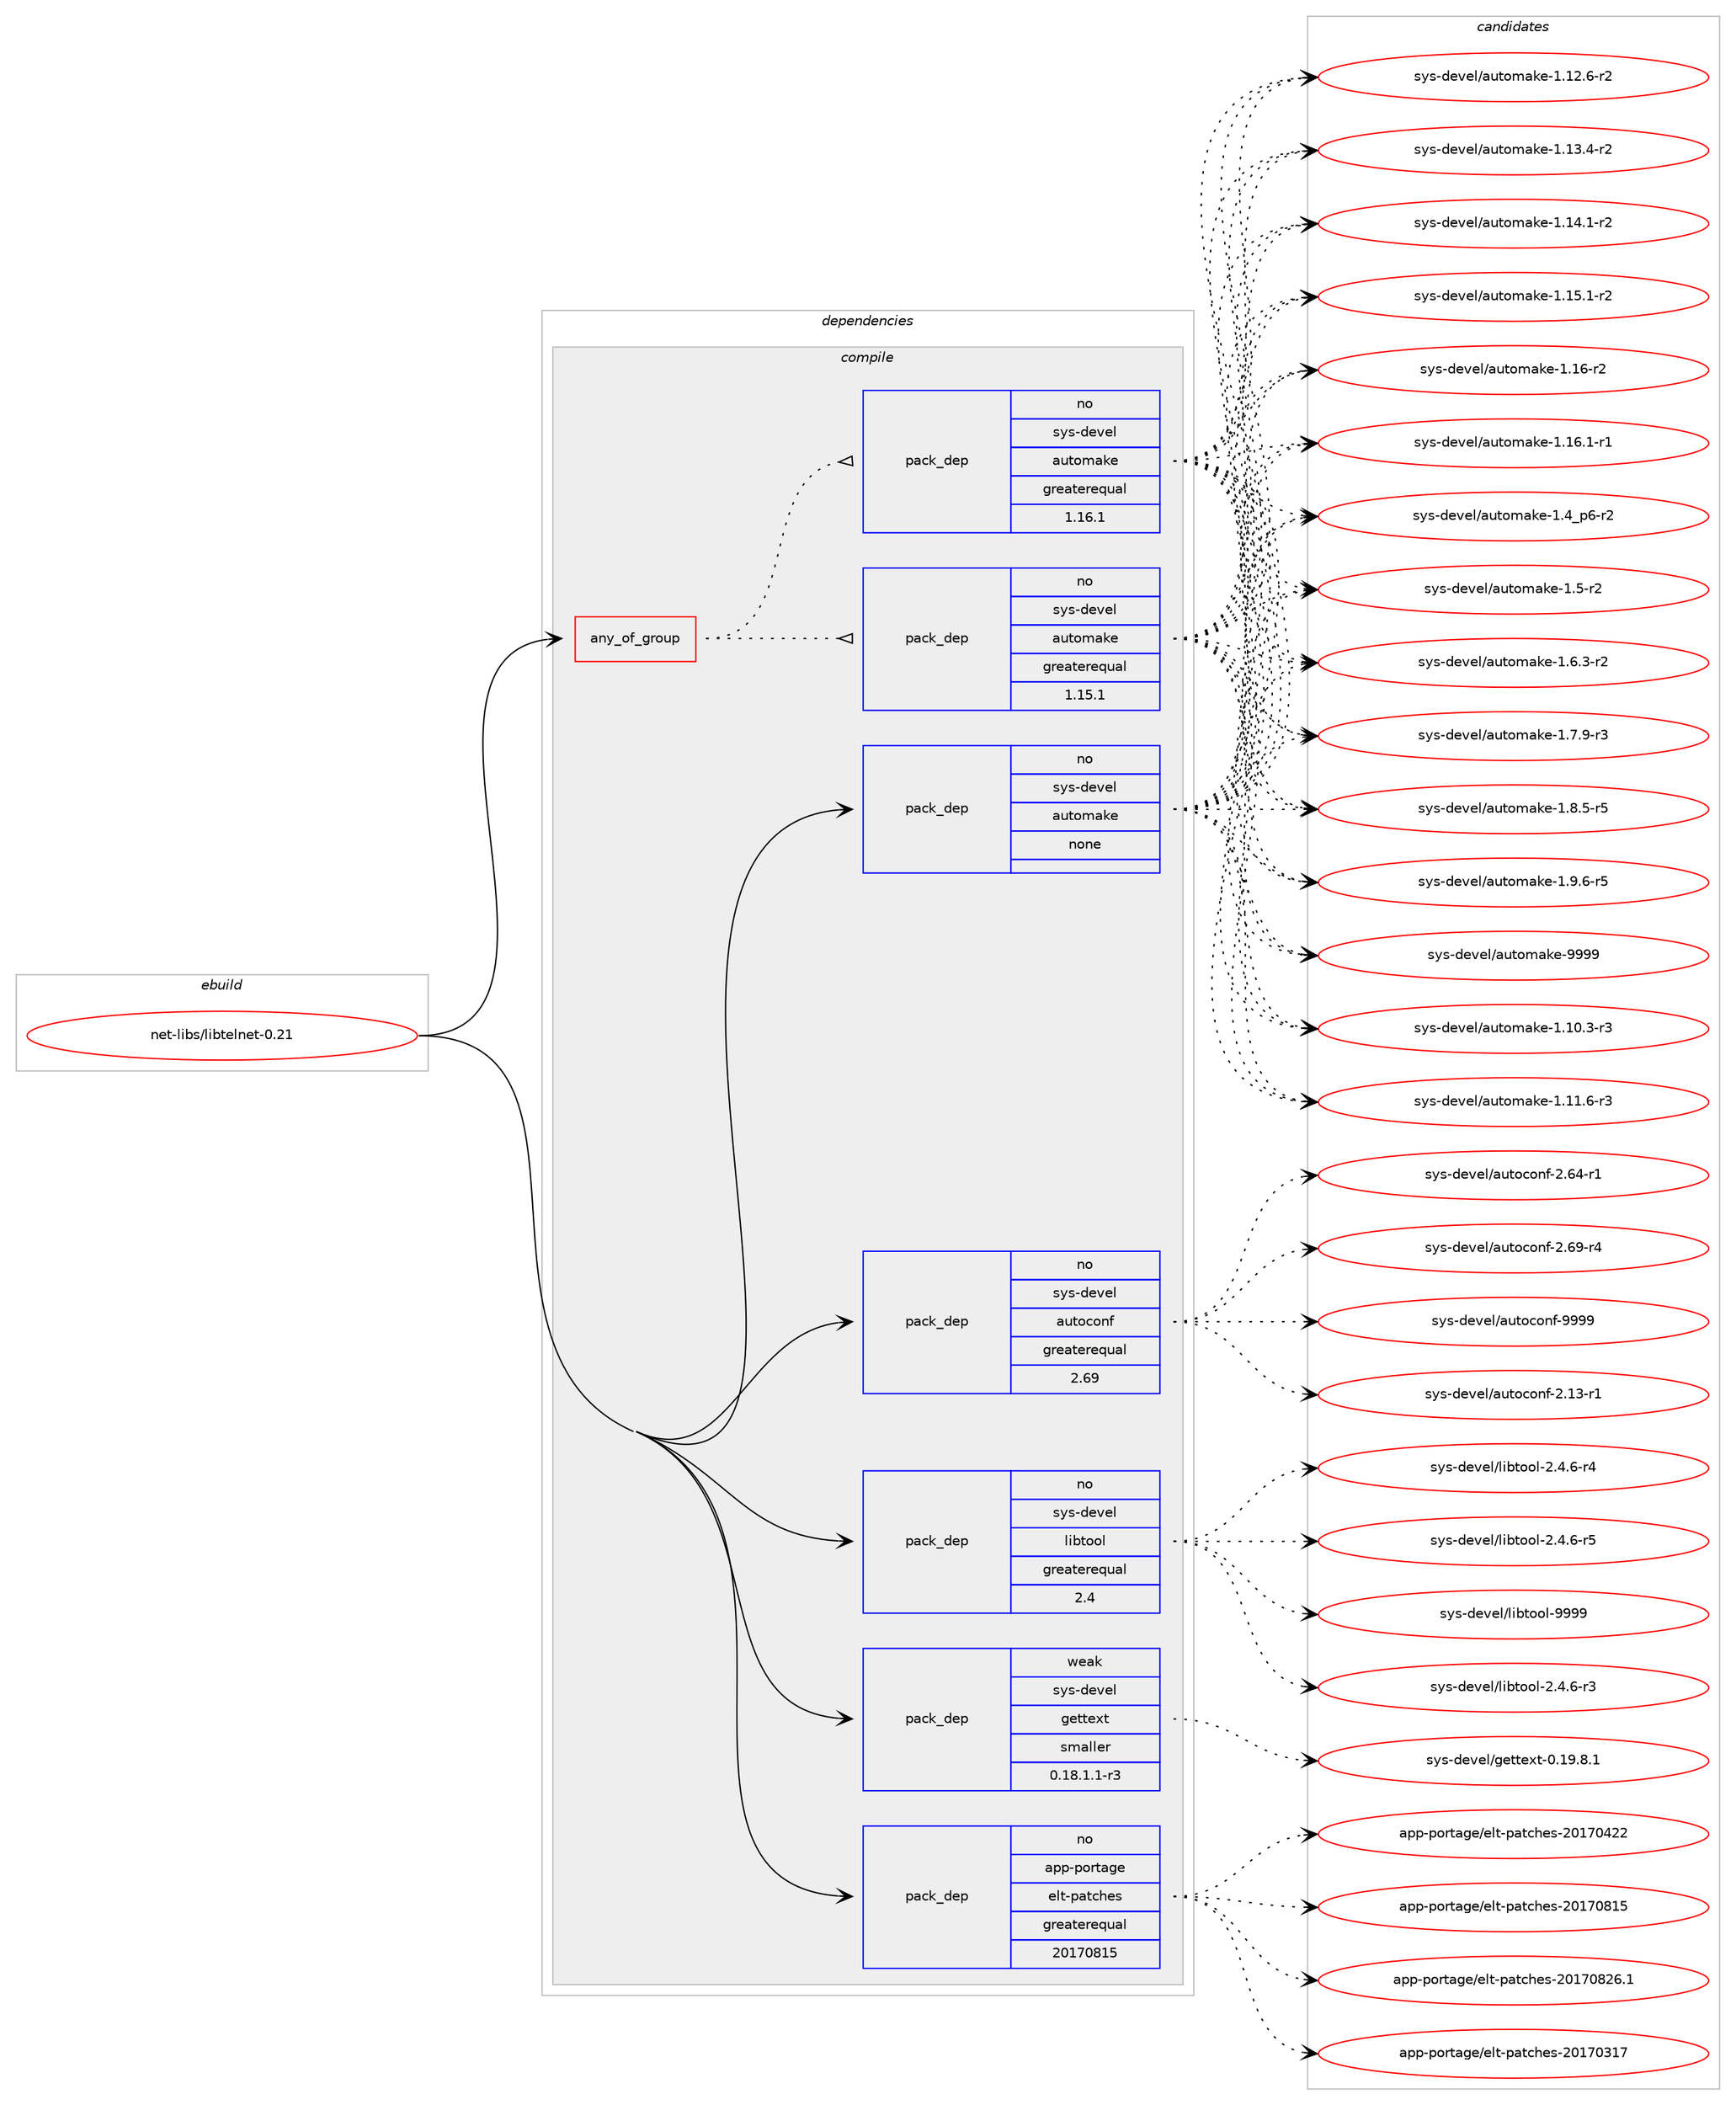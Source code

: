 digraph prolog {

# *************
# Graph options
# *************

newrank=true;
concentrate=true;
compound=true;
graph [rankdir=LR,fontname=Helvetica,fontsize=10,ranksep=1.5];#, ranksep=2.5, nodesep=0.2];
edge  [arrowhead=vee];
node  [fontname=Helvetica,fontsize=10];

# **********
# The ebuild
# **********

subgraph cluster_leftcol {
color=gray;
rank=same;
label=<<i>ebuild</i>>;
id [label="net-libs/libtelnet-0.21", color=red, width=4, href="../net-libs/libtelnet-0.21.svg"];
}

# ****************
# The dependencies
# ****************

subgraph cluster_midcol {
color=gray;
label=<<i>dependencies</i>>;
subgraph cluster_compile {
fillcolor="#eeeeee";
style=filled;
label=<<i>compile</i>>;
subgraph any26173 {
dependency1660655 [label=<<TABLE BORDER="0" CELLBORDER="1" CELLSPACING="0" CELLPADDING="4"><TR><TD CELLPADDING="10">any_of_group</TD></TR></TABLE>>, shape=none, color=red];subgraph pack1187287 {
dependency1660656 [label=<<TABLE BORDER="0" CELLBORDER="1" CELLSPACING="0" CELLPADDING="4" WIDTH="220"><TR><TD ROWSPAN="6" CELLPADDING="30">pack_dep</TD></TR><TR><TD WIDTH="110">no</TD></TR><TR><TD>sys-devel</TD></TR><TR><TD>automake</TD></TR><TR><TD>greaterequal</TD></TR><TR><TD>1.16.1</TD></TR></TABLE>>, shape=none, color=blue];
}
dependency1660655:e -> dependency1660656:w [weight=20,style="dotted",arrowhead="oinv"];
subgraph pack1187288 {
dependency1660657 [label=<<TABLE BORDER="0" CELLBORDER="1" CELLSPACING="0" CELLPADDING="4" WIDTH="220"><TR><TD ROWSPAN="6" CELLPADDING="30">pack_dep</TD></TR><TR><TD WIDTH="110">no</TD></TR><TR><TD>sys-devel</TD></TR><TR><TD>automake</TD></TR><TR><TD>greaterequal</TD></TR><TR><TD>1.15.1</TD></TR></TABLE>>, shape=none, color=blue];
}
dependency1660655:e -> dependency1660657:w [weight=20,style="dotted",arrowhead="oinv"];
}
id:e -> dependency1660655:w [weight=20,style="solid",arrowhead="vee"];
subgraph pack1187289 {
dependency1660658 [label=<<TABLE BORDER="0" CELLBORDER="1" CELLSPACING="0" CELLPADDING="4" WIDTH="220"><TR><TD ROWSPAN="6" CELLPADDING="30">pack_dep</TD></TR><TR><TD WIDTH="110">no</TD></TR><TR><TD>app-portage</TD></TR><TR><TD>elt-patches</TD></TR><TR><TD>greaterequal</TD></TR><TR><TD>20170815</TD></TR></TABLE>>, shape=none, color=blue];
}
id:e -> dependency1660658:w [weight=20,style="solid",arrowhead="vee"];
subgraph pack1187290 {
dependency1660659 [label=<<TABLE BORDER="0" CELLBORDER="1" CELLSPACING="0" CELLPADDING="4" WIDTH="220"><TR><TD ROWSPAN="6" CELLPADDING="30">pack_dep</TD></TR><TR><TD WIDTH="110">no</TD></TR><TR><TD>sys-devel</TD></TR><TR><TD>autoconf</TD></TR><TR><TD>greaterequal</TD></TR><TR><TD>2.69</TD></TR></TABLE>>, shape=none, color=blue];
}
id:e -> dependency1660659:w [weight=20,style="solid",arrowhead="vee"];
subgraph pack1187291 {
dependency1660660 [label=<<TABLE BORDER="0" CELLBORDER="1" CELLSPACING="0" CELLPADDING="4" WIDTH="220"><TR><TD ROWSPAN="6" CELLPADDING="30">pack_dep</TD></TR><TR><TD WIDTH="110">no</TD></TR><TR><TD>sys-devel</TD></TR><TR><TD>automake</TD></TR><TR><TD>none</TD></TR><TR><TD></TD></TR></TABLE>>, shape=none, color=blue];
}
id:e -> dependency1660660:w [weight=20,style="solid",arrowhead="vee"];
subgraph pack1187292 {
dependency1660661 [label=<<TABLE BORDER="0" CELLBORDER="1" CELLSPACING="0" CELLPADDING="4" WIDTH="220"><TR><TD ROWSPAN="6" CELLPADDING="30">pack_dep</TD></TR><TR><TD WIDTH="110">no</TD></TR><TR><TD>sys-devel</TD></TR><TR><TD>libtool</TD></TR><TR><TD>greaterequal</TD></TR><TR><TD>2.4</TD></TR></TABLE>>, shape=none, color=blue];
}
id:e -> dependency1660661:w [weight=20,style="solid",arrowhead="vee"];
subgraph pack1187293 {
dependency1660662 [label=<<TABLE BORDER="0" CELLBORDER="1" CELLSPACING="0" CELLPADDING="4" WIDTH="220"><TR><TD ROWSPAN="6" CELLPADDING="30">pack_dep</TD></TR><TR><TD WIDTH="110">weak</TD></TR><TR><TD>sys-devel</TD></TR><TR><TD>gettext</TD></TR><TR><TD>smaller</TD></TR><TR><TD>0.18.1.1-r3</TD></TR></TABLE>>, shape=none, color=blue];
}
id:e -> dependency1660662:w [weight=20,style="solid",arrowhead="vee"];
}
subgraph cluster_compileandrun {
fillcolor="#eeeeee";
style=filled;
label=<<i>compile and run</i>>;
}
subgraph cluster_run {
fillcolor="#eeeeee";
style=filled;
label=<<i>run</i>>;
}
}

# **************
# The candidates
# **************

subgraph cluster_choices {
rank=same;
color=gray;
label=<<i>candidates</i>>;

subgraph choice1187287 {
color=black;
nodesep=1;
choice11512111545100101118101108479711711611110997107101454946494846514511451 [label="sys-devel/automake-1.10.3-r3", color=red, width=4,href="../sys-devel/automake-1.10.3-r3.svg"];
choice11512111545100101118101108479711711611110997107101454946494946544511451 [label="sys-devel/automake-1.11.6-r3", color=red, width=4,href="../sys-devel/automake-1.11.6-r3.svg"];
choice11512111545100101118101108479711711611110997107101454946495046544511450 [label="sys-devel/automake-1.12.6-r2", color=red, width=4,href="../sys-devel/automake-1.12.6-r2.svg"];
choice11512111545100101118101108479711711611110997107101454946495146524511450 [label="sys-devel/automake-1.13.4-r2", color=red, width=4,href="../sys-devel/automake-1.13.4-r2.svg"];
choice11512111545100101118101108479711711611110997107101454946495246494511450 [label="sys-devel/automake-1.14.1-r2", color=red, width=4,href="../sys-devel/automake-1.14.1-r2.svg"];
choice11512111545100101118101108479711711611110997107101454946495346494511450 [label="sys-devel/automake-1.15.1-r2", color=red, width=4,href="../sys-devel/automake-1.15.1-r2.svg"];
choice1151211154510010111810110847971171161111099710710145494649544511450 [label="sys-devel/automake-1.16-r2", color=red, width=4,href="../sys-devel/automake-1.16-r2.svg"];
choice11512111545100101118101108479711711611110997107101454946495446494511449 [label="sys-devel/automake-1.16.1-r1", color=red, width=4,href="../sys-devel/automake-1.16.1-r1.svg"];
choice115121115451001011181011084797117116111109971071014549465295112544511450 [label="sys-devel/automake-1.4_p6-r2", color=red, width=4,href="../sys-devel/automake-1.4_p6-r2.svg"];
choice11512111545100101118101108479711711611110997107101454946534511450 [label="sys-devel/automake-1.5-r2", color=red, width=4,href="../sys-devel/automake-1.5-r2.svg"];
choice115121115451001011181011084797117116111109971071014549465446514511450 [label="sys-devel/automake-1.6.3-r2", color=red, width=4,href="../sys-devel/automake-1.6.3-r2.svg"];
choice115121115451001011181011084797117116111109971071014549465546574511451 [label="sys-devel/automake-1.7.9-r3", color=red, width=4,href="../sys-devel/automake-1.7.9-r3.svg"];
choice115121115451001011181011084797117116111109971071014549465646534511453 [label="sys-devel/automake-1.8.5-r5", color=red, width=4,href="../sys-devel/automake-1.8.5-r5.svg"];
choice115121115451001011181011084797117116111109971071014549465746544511453 [label="sys-devel/automake-1.9.6-r5", color=red, width=4,href="../sys-devel/automake-1.9.6-r5.svg"];
choice115121115451001011181011084797117116111109971071014557575757 [label="sys-devel/automake-9999", color=red, width=4,href="../sys-devel/automake-9999.svg"];
dependency1660656:e -> choice11512111545100101118101108479711711611110997107101454946494846514511451:w [style=dotted,weight="100"];
dependency1660656:e -> choice11512111545100101118101108479711711611110997107101454946494946544511451:w [style=dotted,weight="100"];
dependency1660656:e -> choice11512111545100101118101108479711711611110997107101454946495046544511450:w [style=dotted,weight="100"];
dependency1660656:e -> choice11512111545100101118101108479711711611110997107101454946495146524511450:w [style=dotted,weight="100"];
dependency1660656:e -> choice11512111545100101118101108479711711611110997107101454946495246494511450:w [style=dotted,weight="100"];
dependency1660656:e -> choice11512111545100101118101108479711711611110997107101454946495346494511450:w [style=dotted,weight="100"];
dependency1660656:e -> choice1151211154510010111810110847971171161111099710710145494649544511450:w [style=dotted,weight="100"];
dependency1660656:e -> choice11512111545100101118101108479711711611110997107101454946495446494511449:w [style=dotted,weight="100"];
dependency1660656:e -> choice115121115451001011181011084797117116111109971071014549465295112544511450:w [style=dotted,weight="100"];
dependency1660656:e -> choice11512111545100101118101108479711711611110997107101454946534511450:w [style=dotted,weight="100"];
dependency1660656:e -> choice115121115451001011181011084797117116111109971071014549465446514511450:w [style=dotted,weight="100"];
dependency1660656:e -> choice115121115451001011181011084797117116111109971071014549465546574511451:w [style=dotted,weight="100"];
dependency1660656:e -> choice115121115451001011181011084797117116111109971071014549465646534511453:w [style=dotted,weight="100"];
dependency1660656:e -> choice115121115451001011181011084797117116111109971071014549465746544511453:w [style=dotted,weight="100"];
dependency1660656:e -> choice115121115451001011181011084797117116111109971071014557575757:w [style=dotted,weight="100"];
}
subgraph choice1187288 {
color=black;
nodesep=1;
choice11512111545100101118101108479711711611110997107101454946494846514511451 [label="sys-devel/automake-1.10.3-r3", color=red, width=4,href="../sys-devel/automake-1.10.3-r3.svg"];
choice11512111545100101118101108479711711611110997107101454946494946544511451 [label="sys-devel/automake-1.11.6-r3", color=red, width=4,href="../sys-devel/automake-1.11.6-r3.svg"];
choice11512111545100101118101108479711711611110997107101454946495046544511450 [label="sys-devel/automake-1.12.6-r2", color=red, width=4,href="../sys-devel/automake-1.12.6-r2.svg"];
choice11512111545100101118101108479711711611110997107101454946495146524511450 [label="sys-devel/automake-1.13.4-r2", color=red, width=4,href="../sys-devel/automake-1.13.4-r2.svg"];
choice11512111545100101118101108479711711611110997107101454946495246494511450 [label="sys-devel/automake-1.14.1-r2", color=red, width=4,href="../sys-devel/automake-1.14.1-r2.svg"];
choice11512111545100101118101108479711711611110997107101454946495346494511450 [label="sys-devel/automake-1.15.1-r2", color=red, width=4,href="../sys-devel/automake-1.15.1-r2.svg"];
choice1151211154510010111810110847971171161111099710710145494649544511450 [label="sys-devel/automake-1.16-r2", color=red, width=4,href="../sys-devel/automake-1.16-r2.svg"];
choice11512111545100101118101108479711711611110997107101454946495446494511449 [label="sys-devel/automake-1.16.1-r1", color=red, width=4,href="../sys-devel/automake-1.16.1-r1.svg"];
choice115121115451001011181011084797117116111109971071014549465295112544511450 [label="sys-devel/automake-1.4_p6-r2", color=red, width=4,href="../sys-devel/automake-1.4_p6-r2.svg"];
choice11512111545100101118101108479711711611110997107101454946534511450 [label="sys-devel/automake-1.5-r2", color=red, width=4,href="../sys-devel/automake-1.5-r2.svg"];
choice115121115451001011181011084797117116111109971071014549465446514511450 [label="sys-devel/automake-1.6.3-r2", color=red, width=4,href="../sys-devel/automake-1.6.3-r2.svg"];
choice115121115451001011181011084797117116111109971071014549465546574511451 [label="sys-devel/automake-1.7.9-r3", color=red, width=4,href="../sys-devel/automake-1.7.9-r3.svg"];
choice115121115451001011181011084797117116111109971071014549465646534511453 [label="sys-devel/automake-1.8.5-r5", color=red, width=4,href="../sys-devel/automake-1.8.5-r5.svg"];
choice115121115451001011181011084797117116111109971071014549465746544511453 [label="sys-devel/automake-1.9.6-r5", color=red, width=4,href="../sys-devel/automake-1.9.6-r5.svg"];
choice115121115451001011181011084797117116111109971071014557575757 [label="sys-devel/automake-9999", color=red, width=4,href="../sys-devel/automake-9999.svg"];
dependency1660657:e -> choice11512111545100101118101108479711711611110997107101454946494846514511451:w [style=dotted,weight="100"];
dependency1660657:e -> choice11512111545100101118101108479711711611110997107101454946494946544511451:w [style=dotted,weight="100"];
dependency1660657:e -> choice11512111545100101118101108479711711611110997107101454946495046544511450:w [style=dotted,weight="100"];
dependency1660657:e -> choice11512111545100101118101108479711711611110997107101454946495146524511450:w [style=dotted,weight="100"];
dependency1660657:e -> choice11512111545100101118101108479711711611110997107101454946495246494511450:w [style=dotted,weight="100"];
dependency1660657:e -> choice11512111545100101118101108479711711611110997107101454946495346494511450:w [style=dotted,weight="100"];
dependency1660657:e -> choice1151211154510010111810110847971171161111099710710145494649544511450:w [style=dotted,weight="100"];
dependency1660657:e -> choice11512111545100101118101108479711711611110997107101454946495446494511449:w [style=dotted,weight="100"];
dependency1660657:e -> choice115121115451001011181011084797117116111109971071014549465295112544511450:w [style=dotted,weight="100"];
dependency1660657:e -> choice11512111545100101118101108479711711611110997107101454946534511450:w [style=dotted,weight="100"];
dependency1660657:e -> choice115121115451001011181011084797117116111109971071014549465446514511450:w [style=dotted,weight="100"];
dependency1660657:e -> choice115121115451001011181011084797117116111109971071014549465546574511451:w [style=dotted,weight="100"];
dependency1660657:e -> choice115121115451001011181011084797117116111109971071014549465646534511453:w [style=dotted,weight="100"];
dependency1660657:e -> choice115121115451001011181011084797117116111109971071014549465746544511453:w [style=dotted,weight="100"];
dependency1660657:e -> choice115121115451001011181011084797117116111109971071014557575757:w [style=dotted,weight="100"];
}
subgraph choice1187289 {
color=black;
nodesep=1;
choice97112112451121111141169710310147101108116451129711699104101115455048495548514955 [label="app-portage/elt-patches-20170317", color=red, width=4,href="../app-portage/elt-patches-20170317.svg"];
choice97112112451121111141169710310147101108116451129711699104101115455048495548525050 [label="app-portage/elt-patches-20170422", color=red, width=4,href="../app-portage/elt-patches-20170422.svg"];
choice97112112451121111141169710310147101108116451129711699104101115455048495548564953 [label="app-portage/elt-patches-20170815", color=red, width=4,href="../app-portage/elt-patches-20170815.svg"];
choice971121124511211111411697103101471011081164511297116991041011154550484955485650544649 [label="app-portage/elt-patches-20170826.1", color=red, width=4,href="../app-portage/elt-patches-20170826.1.svg"];
dependency1660658:e -> choice97112112451121111141169710310147101108116451129711699104101115455048495548514955:w [style=dotted,weight="100"];
dependency1660658:e -> choice97112112451121111141169710310147101108116451129711699104101115455048495548525050:w [style=dotted,weight="100"];
dependency1660658:e -> choice97112112451121111141169710310147101108116451129711699104101115455048495548564953:w [style=dotted,weight="100"];
dependency1660658:e -> choice971121124511211111411697103101471011081164511297116991041011154550484955485650544649:w [style=dotted,weight="100"];
}
subgraph choice1187290 {
color=black;
nodesep=1;
choice1151211154510010111810110847971171161119911111010245504649514511449 [label="sys-devel/autoconf-2.13-r1", color=red, width=4,href="../sys-devel/autoconf-2.13-r1.svg"];
choice1151211154510010111810110847971171161119911111010245504654524511449 [label="sys-devel/autoconf-2.64-r1", color=red, width=4,href="../sys-devel/autoconf-2.64-r1.svg"];
choice1151211154510010111810110847971171161119911111010245504654574511452 [label="sys-devel/autoconf-2.69-r4", color=red, width=4,href="../sys-devel/autoconf-2.69-r4.svg"];
choice115121115451001011181011084797117116111991111101024557575757 [label="sys-devel/autoconf-9999", color=red, width=4,href="../sys-devel/autoconf-9999.svg"];
dependency1660659:e -> choice1151211154510010111810110847971171161119911111010245504649514511449:w [style=dotted,weight="100"];
dependency1660659:e -> choice1151211154510010111810110847971171161119911111010245504654524511449:w [style=dotted,weight="100"];
dependency1660659:e -> choice1151211154510010111810110847971171161119911111010245504654574511452:w [style=dotted,weight="100"];
dependency1660659:e -> choice115121115451001011181011084797117116111991111101024557575757:w [style=dotted,weight="100"];
}
subgraph choice1187291 {
color=black;
nodesep=1;
choice11512111545100101118101108479711711611110997107101454946494846514511451 [label="sys-devel/automake-1.10.3-r3", color=red, width=4,href="../sys-devel/automake-1.10.3-r3.svg"];
choice11512111545100101118101108479711711611110997107101454946494946544511451 [label="sys-devel/automake-1.11.6-r3", color=red, width=4,href="../sys-devel/automake-1.11.6-r3.svg"];
choice11512111545100101118101108479711711611110997107101454946495046544511450 [label="sys-devel/automake-1.12.6-r2", color=red, width=4,href="../sys-devel/automake-1.12.6-r2.svg"];
choice11512111545100101118101108479711711611110997107101454946495146524511450 [label="sys-devel/automake-1.13.4-r2", color=red, width=4,href="../sys-devel/automake-1.13.4-r2.svg"];
choice11512111545100101118101108479711711611110997107101454946495246494511450 [label="sys-devel/automake-1.14.1-r2", color=red, width=4,href="../sys-devel/automake-1.14.1-r2.svg"];
choice11512111545100101118101108479711711611110997107101454946495346494511450 [label="sys-devel/automake-1.15.1-r2", color=red, width=4,href="../sys-devel/automake-1.15.1-r2.svg"];
choice1151211154510010111810110847971171161111099710710145494649544511450 [label="sys-devel/automake-1.16-r2", color=red, width=4,href="../sys-devel/automake-1.16-r2.svg"];
choice11512111545100101118101108479711711611110997107101454946495446494511449 [label="sys-devel/automake-1.16.1-r1", color=red, width=4,href="../sys-devel/automake-1.16.1-r1.svg"];
choice115121115451001011181011084797117116111109971071014549465295112544511450 [label="sys-devel/automake-1.4_p6-r2", color=red, width=4,href="../sys-devel/automake-1.4_p6-r2.svg"];
choice11512111545100101118101108479711711611110997107101454946534511450 [label="sys-devel/automake-1.5-r2", color=red, width=4,href="../sys-devel/automake-1.5-r2.svg"];
choice115121115451001011181011084797117116111109971071014549465446514511450 [label="sys-devel/automake-1.6.3-r2", color=red, width=4,href="../sys-devel/automake-1.6.3-r2.svg"];
choice115121115451001011181011084797117116111109971071014549465546574511451 [label="sys-devel/automake-1.7.9-r3", color=red, width=4,href="../sys-devel/automake-1.7.9-r3.svg"];
choice115121115451001011181011084797117116111109971071014549465646534511453 [label="sys-devel/automake-1.8.5-r5", color=red, width=4,href="../sys-devel/automake-1.8.5-r5.svg"];
choice115121115451001011181011084797117116111109971071014549465746544511453 [label="sys-devel/automake-1.9.6-r5", color=red, width=4,href="../sys-devel/automake-1.9.6-r5.svg"];
choice115121115451001011181011084797117116111109971071014557575757 [label="sys-devel/automake-9999", color=red, width=4,href="../sys-devel/automake-9999.svg"];
dependency1660660:e -> choice11512111545100101118101108479711711611110997107101454946494846514511451:w [style=dotted,weight="100"];
dependency1660660:e -> choice11512111545100101118101108479711711611110997107101454946494946544511451:w [style=dotted,weight="100"];
dependency1660660:e -> choice11512111545100101118101108479711711611110997107101454946495046544511450:w [style=dotted,weight="100"];
dependency1660660:e -> choice11512111545100101118101108479711711611110997107101454946495146524511450:w [style=dotted,weight="100"];
dependency1660660:e -> choice11512111545100101118101108479711711611110997107101454946495246494511450:w [style=dotted,weight="100"];
dependency1660660:e -> choice11512111545100101118101108479711711611110997107101454946495346494511450:w [style=dotted,weight="100"];
dependency1660660:e -> choice1151211154510010111810110847971171161111099710710145494649544511450:w [style=dotted,weight="100"];
dependency1660660:e -> choice11512111545100101118101108479711711611110997107101454946495446494511449:w [style=dotted,weight="100"];
dependency1660660:e -> choice115121115451001011181011084797117116111109971071014549465295112544511450:w [style=dotted,weight="100"];
dependency1660660:e -> choice11512111545100101118101108479711711611110997107101454946534511450:w [style=dotted,weight="100"];
dependency1660660:e -> choice115121115451001011181011084797117116111109971071014549465446514511450:w [style=dotted,weight="100"];
dependency1660660:e -> choice115121115451001011181011084797117116111109971071014549465546574511451:w [style=dotted,weight="100"];
dependency1660660:e -> choice115121115451001011181011084797117116111109971071014549465646534511453:w [style=dotted,weight="100"];
dependency1660660:e -> choice115121115451001011181011084797117116111109971071014549465746544511453:w [style=dotted,weight="100"];
dependency1660660:e -> choice115121115451001011181011084797117116111109971071014557575757:w [style=dotted,weight="100"];
}
subgraph choice1187292 {
color=black;
nodesep=1;
choice1151211154510010111810110847108105981161111111084550465246544511451 [label="sys-devel/libtool-2.4.6-r3", color=red, width=4,href="../sys-devel/libtool-2.4.6-r3.svg"];
choice1151211154510010111810110847108105981161111111084550465246544511452 [label="sys-devel/libtool-2.4.6-r4", color=red, width=4,href="../sys-devel/libtool-2.4.6-r4.svg"];
choice1151211154510010111810110847108105981161111111084550465246544511453 [label="sys-devel/libtool-2.4.6-r5", color=red, width=4,href="../sys-devel/libtool-2.4.6-r5.svg"];
choice1151211154510010111810110847108105981161111111084557575757 [label="sys-devel/libtool-9999", color=red, width=4,href="../sys-devel/libtool-9999.svg"];
dependency1660661:e -> choice1151211154510010111810110847108105981161111111084550465246544511451:w [style=dotted,weight="100"];
dependency1660661:e -> choice1151211154510010111810110847108105981161111111084550465246544511452:w [style=dotted,weight="100"];
dependency1660661:e -> choice1151211154510010111810110847108105981161111111084550465246544511453:w [style=dotted,weight="100"];
dependency1660661:e -> choice1151211154510010111810110847108105981161111111084557575757:w [style=dotted,weight="100"];
}
subgraph choice1187293 {
color=black;
nodesep=1;
choice1151211154510010111810110847103101116116101120116454846495746564649 [label="sys-devel/gettext-0.19.8.1", color=red, width=4,href="../sys-devel/gettext-0.19.8.1.svg"];
dependency1660662:e -> choice1151211154510010111810110847103101116116101120116454846495746564649:w [style=dotted,weight="100"];
}
}

}
